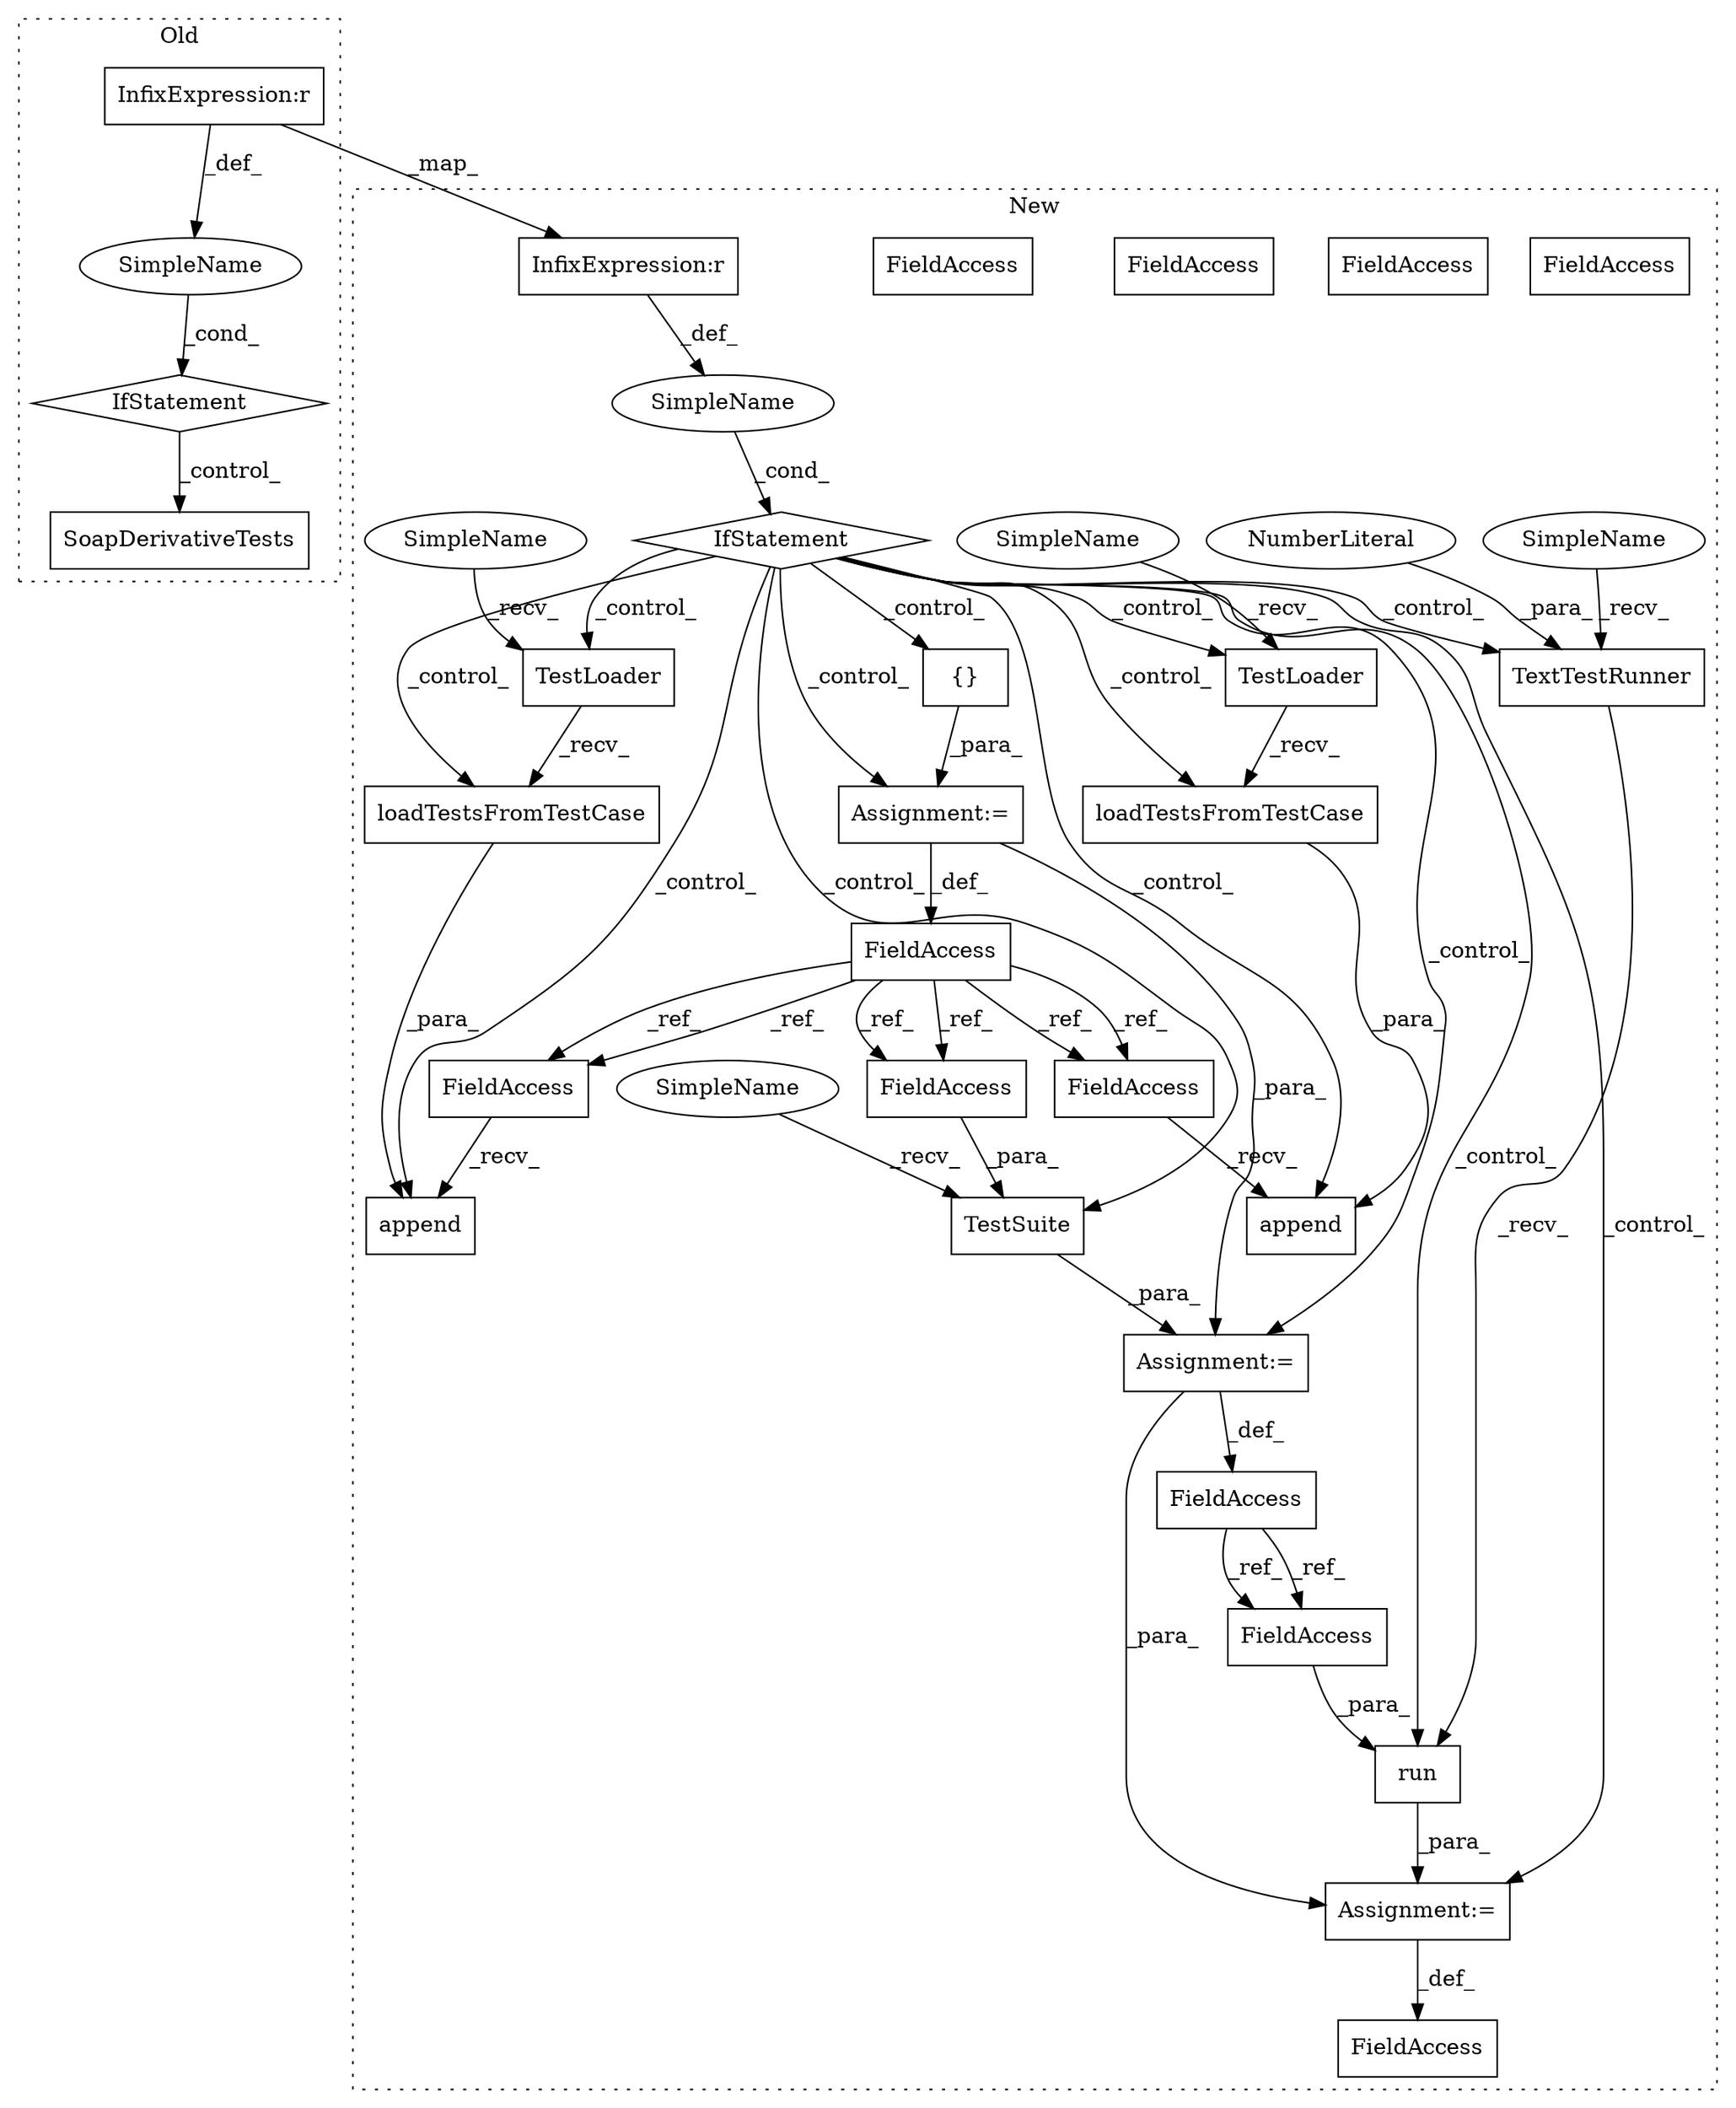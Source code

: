 digraph G {
subgraph cluster0 {
1 [label="SoapDerivativeTests" a="32" s="17560" l="21" shape="box"];
22 [label="InfixExpression:r" a="27" s="17536" l="4" shape="box"];
24 [label="SimpleName" a="42" s="" l="" shape="ellipse"];
25 [label="IfStatement" a="25" s="17524,17550" l="4,2" shape="diamond"];
label = "Old";
style="dotted";
}
subgraph cluster1 {
2 [label="run" a="32" s="18049,18061" l="4,1" shape="box"];
3 [label="{}" a="4" s="17778" l="2" shape="box"];
4 [label="TextTestRunner" a="32" s="18031,18047" l="15,1" shape="box"];
5 [label="NumberLiteral" a="34" s="18046" l="1" shape="ellipse"];
6 [label="TestSuite" a="32" s="17990,18006" l="10,1" shape="box"];
7 [label="TestLoader" a="32" s="17898" l="12" shape="box"];
8 [label="loadTestsFromTestCase" a="32" s="17911,17962" l="22,1" shape="box"];
9 [label="TestLoader" a="32" s="17811" l="12" shape="box"];
10 [label="loadTestsFromTestCase" a="32" s="17824,17865" l="22,1" shape="box"];
11 [label="FieldAccess" a="22" s="17972" l="8" shape="box"];
12 [label="FieldAccess" a="22" s="17747" l="6" shape="box"];
13 [label="FieldAccess" a="22" s="17875" l="6" shape="box"];
14 [label="FieldAccess" a="22" s="18053" l="8" shape="box"];
15 [label="FieldAccess" a="22" s="17788" l="6" shape="box"];
16 [label="FieldAccess" a="22" s="18000" l="6" shape="box"];
17 [label="FieldAccess" a="22" s="18015" l="6" shape="box"];
18 [label="Assignment:=" a="7" s="17753" l="1" shape="box"];
19 [label="Assignment:=" a="7" s="18021" l="1" shape="box"];
20 [label="Assignment:=" a="7" s="17980" l="1" shape="box"];
21 [label="append" a="32" s="17882,17963" l="7,1" shape="box"];
23 [label="InfixExpression:r" a="27" s="17723" l="4" shape="box"];
26 [label="IfStatement" a="25" s="17711,17737" l="4,2" shape="diamond"];
27 [label="SimpleName" a="42" s="" l="" shape="ellipse"];
28 [label="append" a="32" s="17795,17866" l="7,1" shape="box"];
29 [label="SimpleName" a="42" s="18022" l="8" shape="ellipse"];
30 [label="SimpleName" a="42" s="17802" l="8" shape="ellipse"];
31 [label="SimpleName" a="42" s="17889" l="8" shape="ellipse"];
32 [label="SimpleName" a="42" s="17981" l="8" shape="ellipse"];
33 [label="FieldAccess" a="22" s="17875" l="6" shape="box"];
34 [label="FieldAccess" a="22" s="17788" l="6" shape="box"];
35 [label="FieldAccess" a="22" s="18000" l="6" shape="box"];
36 [label="FieldAccess" a="22" s="18053" l="8" shape="box"];
label = "New";
style="dotted";
}
2 -> 19 [label="_para_"];
3 -> 18 [label="_para_"];
4 -> 2 [label="_recv_"];
5 -> 4 [label="_para_"];
6 -> 20 [label="_para_"];
7 -> 8 [label="_recv_"];
8 -> 21 [label="_para_"];
9 -> 10 [label="_recv_"];
10 -> 28 [label="_para_"];
11 -> 36 [label="_ref_"];
11 -> 36 [label="_ref_"];
12 -> 34 [label="_ref_"];
12 -> 35 [label="_ref_"];
12 -> 33 [label="_ref_"];
12 -> 34 [label="_ref_"];
12 -> 35 [label="_ref_"];
12 -> 33 [label="_ref_"];
18 -> 12 [label="_def_"];
18 -> 20 [label="_para_"];
19 -> 17 [label="_def_"];
20 -> 11 [label="_def_"];
20 -> 19 [label="_para_"];
22 -> 23 [label="_map_"];
22 -> 24 [label="_def_"];
23 -> 27 [label="_def_"];
24 -> 25 [label="_cond_"];
25 -> 1 [label="_control_"];
26 -> 4 [label="_control_"];
26 -> 18 [label="_control_"];
26 -> 8 [label="_control_"];
26 -> 21 [label="_control_"];
26 -> 2 [label="_control_"];
26 -> 3 [label="_control_"];
26 -> 10 [label="_control_"];
26 -> 20 [label="_control_"];
26 -> 19 [label="_control_"];
26 -> 6 [label="_control_"];
26 -> 9 [label="_control_"];
26 -> 7 [label="_control_"];
26 -> 28 [label="_control_"];
27 -> 26 [label="_cond_"];
29 -> 4 [label="_recv_"];
30 -> 9 [label="_recv_"];
31 -> 7 [label="_recv_"];
32 -> 6 [label="_recv_"];
33 -> 21 [label="_recv_"];
34 -> 28 [label="_recv_"];
35 -> 6 [label="_para_"];
36 -> 2 [label="_para_"];
}